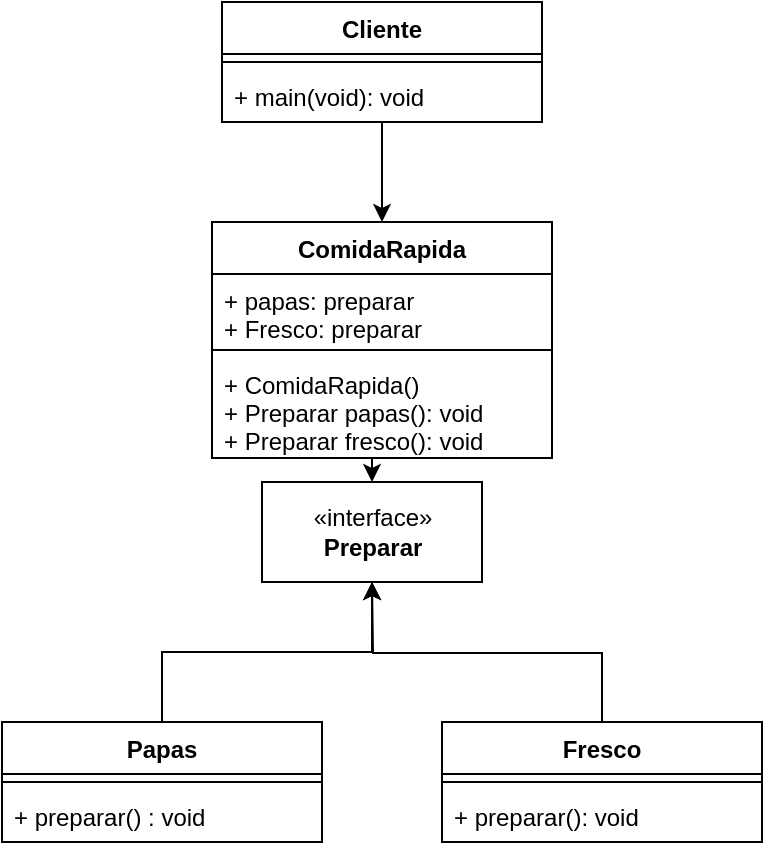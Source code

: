 <mxfile version="13.0.4" type="device"><diagram id="C5RBs43oDa-KdzZeNtuy" name="Page-1"><mxGraphModel dx="339" dy="453" grid="1" gridSize="10" guides="1" tooltips="1" connect="1" arrows="1" fold="1" page="1" pageScale="1" pageWidth="827" pageHeight="1169" math="0" shadow="0"><root><mxCell id="WIyWlLk6GJQsqaUBKTNV-0"/><mxCell id="WIyWlLk6GJQsqaUBKTNV-1" parent="WIyWlLk6GJQsqaUBKTNV-0"/><mxCell id="kJW4hUjKuCNJqeHHh4WM-0" value="«interface»&lt;br&gt;&lt;b&gt;Preparar&lt;/b&gt;" style="html=1;" vertex="1" parent="WIyWlLk6GJQsqaUBKTNV-1"><mxGeometry x="340" y="250" width="110" height="50" as="geometry"/></mxCell><mxCell id="kJW4hUjKuCNJqeHHh4WM-27" style="edgeStyle=orthogonalEdgeStyle;rounded=0;orthogonalLoop=1;jettySize=auto;html=1;exitX=0.5;exitY=1;exitDx=0;exitDy=0;entryX=0.5;entryY=0;entryDx=0;entryDy=0;" edge="1" parent="WIyWlLk6GJQsqaUBKTNV-1" source="kJW4hUjKuCNJqeHHh4WM-13" target="kJW4hUjKuCNJqeHHh4WM-0"><mxGeometry relative="1" as="geometry"/></mxCell><mxCell id="kJW4hUjKuCNJqeHHh4WM-13" value="ComidaRapida" style="swimlane;fontStyle=1;align=center;verticalAlign=top;childLayout=stackLayout;horizontal=1;startSize=26;horizontalStack=0;resizeParent=1;resizeParentMax=0;resizeLast=0;collapsible=1;marginBottom=0;" vertex="1" parent="WIyWlLk6GJQsqaUBKTNV-1"><mxGeometry x="315" y="120" width="170" height="118" as="geometry"/></mxCell><mxCell id="kJW4hUjKuCNJqeHHh4WM-14" value="+ papas: preparar&#xA;+ Fresco: preparar" style="text;strokeColor=none;fillColor=none;align=left;verticalAlign=top;spacingLeft=4;spacingRight=4;overflow=hidden;rotatable=0;points=[[0,0.5],[1,0.5]];portConstraint=eastwest;" vertex="1" parent="kJW4hUjKuCNJqeHHh4WM-13"><mxGeometry y="26" width="170" height="34" as="geometry"/></mxCell><mxCell id="kJW4hUjKuCNJqeHHh4WM-15" value="" style="line;strokeWidth=1;fillColor=none;align=left;verticalAlign=middle;spacingTop=-1;spacingLeft=3;spacingRight=3;rotatable=0;labelPosition=right;points=[];portConstraint=eastwest;" vertex="1" parent="kJW4hUjKuCNJqeHHh4WM-13"><mxGeometry y="60" width="170" height="8" as="geometry"/></mxCell><mxCell id="kJW4hUjKuCNJqeHHh4WM-16" value="+ ComidaRapida()&#xA;+ Preparar papas(): void&#xA;+ Preparar fresco(): void&#xA;" style="text;strokeColor=none;fillColor=none;align=left;verticalAlign=top;spacingLeft=4;spacingRight=4;overflow=hidden;rotatable=0;points=[[0,0.5],[1,0.5]];portConstraint=eastwest;" vertex="1" parent="kJW4hUjKuCNJqeHHh4WM-13"><mxGeometry y="68" width="170" height="50" as="geometry"/></mxCell><mxCell id="kJW4hUjKuCNJqeHHh4WM-26" style="edgeStyle=orthogonalEdgeStyle;rounded=0;orthogonalLoop=1;jettySize=auto;html=1;exitX=0.5;exitY=1;exitDx=0;exitDy=0;entryX=0.5;entryY=0;entryDx=0;entryDy=0;" edge="1" parent="WIyWlLk6GJQsqaUBKTNV-1" source="kJW4hUjKuCNJqeHHh4WM-17" target="kJW4hUjKuCNJqeHHh4WM-13"><mxGeometry relative="1" as="geometry"/></mxCell><mxCell id="kJW4hUjKuCNJqeHHh4WM-25" style="edgeStyle=orthogonalEdgeStyle;rounded=0;orthogonalLoop=1;jettySize=auto;html=1;exitX=0.5;exitY=0;exitDx=0;exitDy=0;" edge="1" parent="WIyWlLk6GJQsqaUBKTNV-1" source="kJW4hUjKuCNJqeHHh4WM-5"><mxGeometry relative="1" as="geometry"><mxPoint x="395" y="300" as="targetPoint"/></mxGeometry></mxCell><mxCell id="kJW4hUjKuCNJqeHHh4WM-24" style="edgeStyle=orthogonalEdgeStyle;rounded=0;orthogonalLoop=1;jettySize=auto;html=1;exitX=0.5;exitY=0;exitDx=0;exitDy=0;entryX=0.5;entryY=1;entryDx=0;entryDy=0;" edge="1" parent="WIyWlLk6GJQsqaUBKTNV-1" source="kJW4hUjKuCNJqeHHh4WM-1" target="kJW4hUjKuCNJqeHHh4WM-0"><mxGeometry relative="1" as="geometry"/></mxCell><mxCell id="kJW4hUjKuCNJqeHHh4WM-1" value="Papas" style="swimlane;fontStyle=1;align=center;verticalAlign=top;childLayout=stackLayout;horizontal=1;startSize=26;horizontalStack=0;resizeParent=1;resizeParentMax=0;resizeLast=0;collapsible=1;marginBottom=0;" vertex="1" parent="WIyWlLk6GJQsqaUBKTNV-1"><mxGeometry x="210" y="370" width="160" height="60" as="geometry"/></mxCell><mxCell id="kJW4hUjKuCNJqeHHh4WM-3" value="" style="line;strokeWidth=1;fillColor=none;align=left;verticalAlign=middle;spacingTop=-1;spacingLeft=3;spacingRight=3;rotatable=0;labelPosition=right;points=[];portConstraint=eastwest;" vertex="1" parent="kJW4hUjKuCNJqeHHh4WM-1"><mxGeometry y="26" width="160" height="8" as="geometry"/></mxCell><mxCell id="kJW4hUjKuCNJqeHHh4WM-4" value="+ preparar() : void " style="text;strokeColor=none;fillColor=none;align=left;verticalAlign=top;spacingLeft=4;spacingRight=4;overflow=hidden;rotatable=0;points=[[0,0.5],[1,0.5]];portConstraint=eastwest;" vertex="1" parent="kJW4hUjKuCNJqeHHh4WM-1"><mxGeometry y="34" width="160" height="26" as="geometry"/></mxCell><mxCell id="kJW4hUjKuCNJqeHHh4WM-5" value="Fresco" style="swimlane;fontStyle=1;align=center;verticalAlign=top;childLayout=stackLayout;horizontal=1;startSize=26;horizontalStack=0;resizeParent=1;resizeParentMax=0;resizeLast=0;collapsible=1;marginBottom=0;" vertex="1" parent="WIyWlLk6GJQsqaUBKTNV-1"><mxGeometry x="430" y="370" width="160" height="60" as="geometry"/></mxCell><mxCell id="kJW4hUjKuCNJqeHHh4WM-7" value="" style="line;strokeWidth=1;fillColor=none;align=left;verticalAlign=middle;spacingTop=-1;spacingLeft=3;spacingRight=3;rotatable=0;labelPosition=right;points=[];portConstraint=eastwest;" vertex="1" parent="kJW4hUjKuCNJqeHHh4WM-5"><mxGeometry y="26" width="160" height="8" as="geometry"/></mxCell><mxCell id="kJW4hUjKuCNJqeHHh4WM-8" value="+ preparar(): void" style="text;strokeColor=none;fillColor=none;align=left;verticalAlign=top;spacingLeft=4;spacingRight=4;overflow=hidden;rotatable=0;points=[[0,0.5],[1,0.5]];portConstraint=eastwest;" vertex="1" parent="kJW4hUjKuCNJqeHHh4WM-5"><mxGeometry y="34" width="160" height="26" as="geometry"/></mxCell><mxCell id="kJW4hUjKuCNJqeHHh4WM-17" value="Cliente" style="swimlane;fontStyle=1;align=center;verticalAlign=top;childLayout=stackLayout;horizontal=1;startSize=26;horizontalStack=0;resizeParent=1;resizeParentMax=0;resizeLast=0;collapsible=1;marginBottom=0;" vertex="1" parent="WIyWlLk6GJQsqaUBKTNV-1"><mxGeometry x="320" y="10" width="160" height="60" as="geometry"/></mxCell><mxCell id="kJW4hUjKuCNJqeHHh4WM-19" value="" style="line;strokeWidth=1;fillColor=none;align=left;verticalAlign=middle;spacingTop=-1;spacingLeft=3;spacingRight=3;rotatable=0;labelPosition=right;points=[];portConstraint=eastwest;" vertex="1" parent="kJW4hUjKuCNJqeHHh4WM-17"><mxGeometry y="26" width="160" height="8" as="geometry"/></mxCell><mxCell id="kJW4hUjKuCNJqeHHh4WM-20" value="+ main(void): void" style="text;strokeColor=none;fillColor=none;align=left;verticalAlign=top;spacingLeft=4;spacingRight=4;overflow=hidden;rotatable=0;points=[[0,0.5],[1,0.5]];portConstraint=eastwest;" vertex="1" parent="kJW4hUjKuCNJqeHHh4WM-17"><mxGeometry y="34" width="160" height="26" as="geometry"/></mxCell></root></mxGraphModel></diagram></mxfile>
